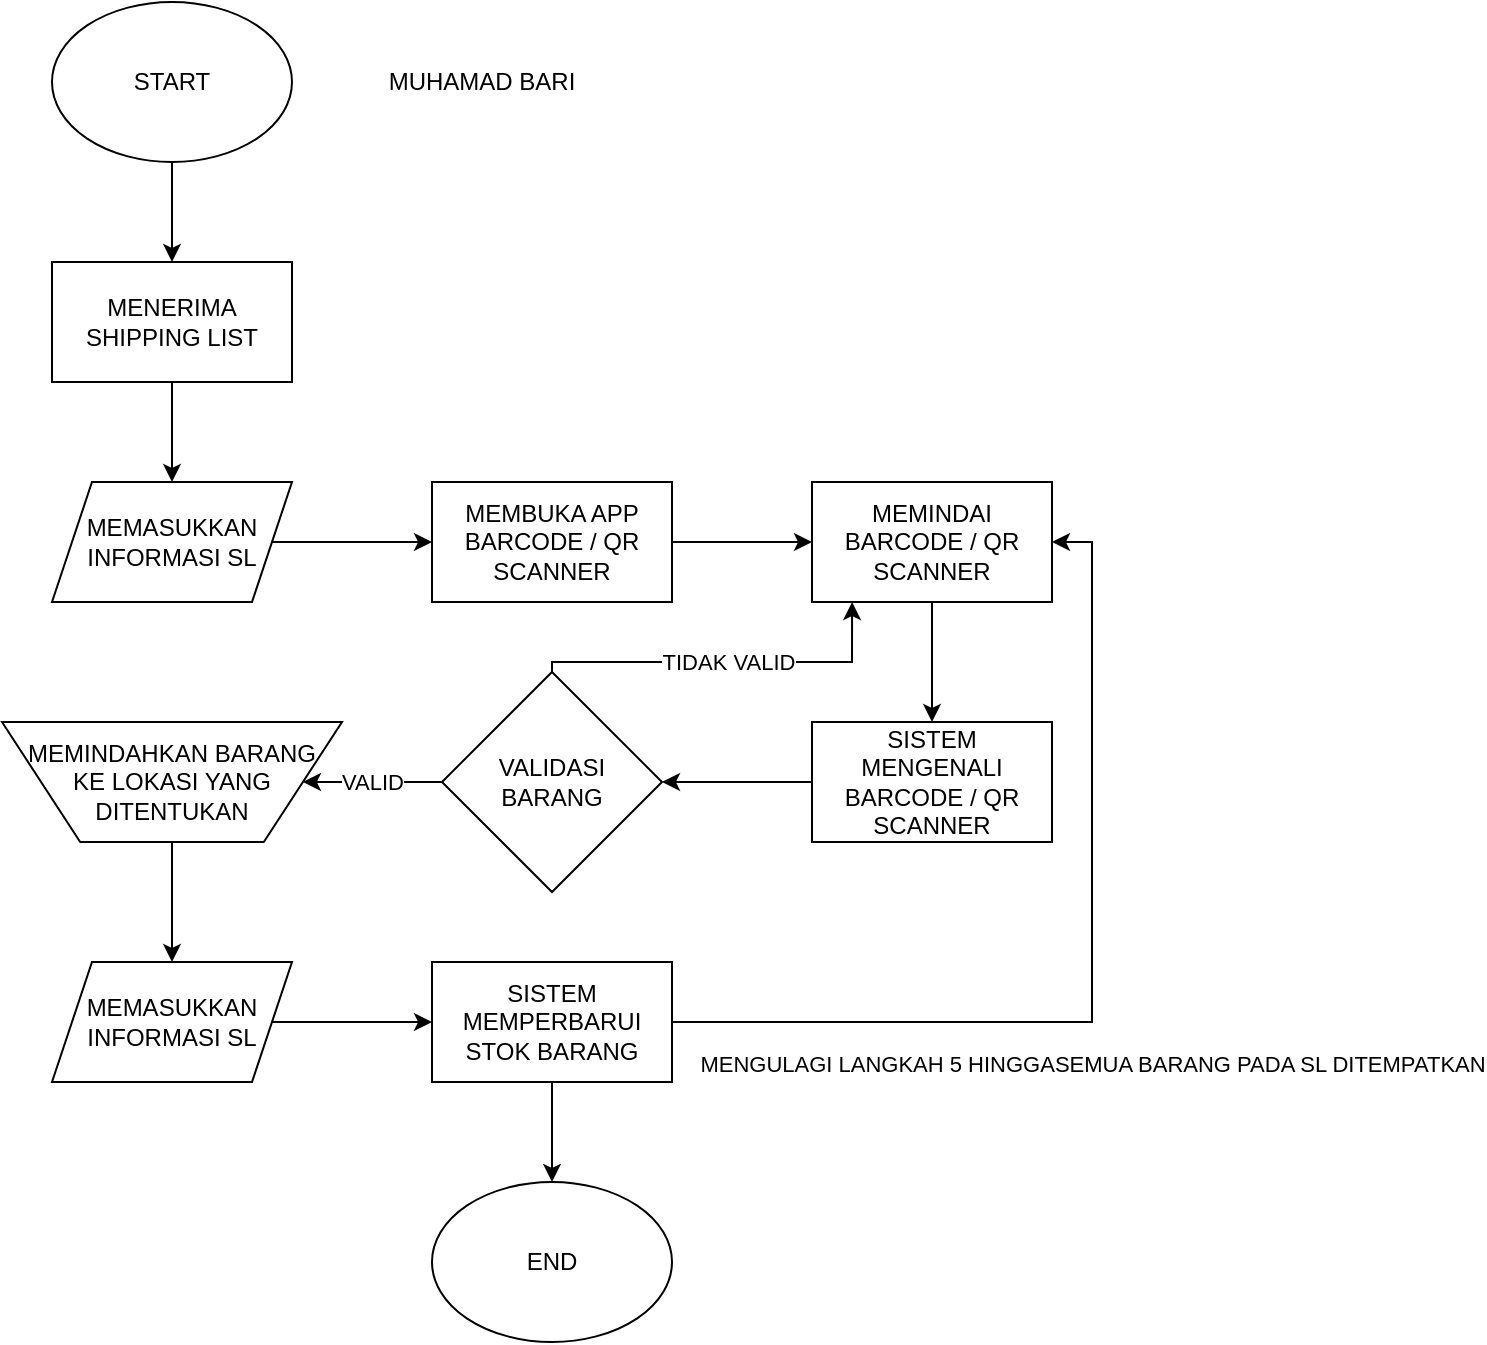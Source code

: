 <mxfile version="21.3.7" type="github">
  <diagram name="Page-1" id="yIKWBV0YVUBcVCNUhoCo">
    <mxGraphModel dx="1862" dy="547" grid="1" gridSize="10" guides="1" tooltips="1" connect="1" arrows="1" fold="1" page="1" pageScale="1" pageWidth="827" pageHeight="1169" math="0" shadow="0">
      <root>
        <mxCell id="0" />
        <mxCell id="1" parent="0" />
        <mxCell id="9yQ-GL8rSYCkJARySpJ--31" style="edgeStyle=orthogonalEdgeStyle;rounded=0;orthogonalLoop=1;jettySize=auto;html=1;entryX=0.5;entryY=0;entryDx=0;entryDy=0;" edge="1" parent="1" source="9yQ-GL8rSYCkJARySpJ--2" target="9yQ-GL8rSYCkJARySpJ--22">
          <mxGeometry relative="1" as="geometry" />
        </mxCell>
        <mxCell id="9yQ-GL8rSYCkJARySpJ--2" value="MENERIMA SHIPPING LIST" style="rounded=0;whiteSpace=wrap;html=1;" vertex="1" parent="1">
          <mxGeometry x="10" y="150" width="120" height="60" as="geometry" />
        </mxCell>
        <mxCell id="9yQ-GL8rSYCkJARySpJ--12" style="edgeStyle=orthogonalEdgeStyle;rounded=0;orthogonalLoop=1;jettySize=auto;html=1;entryX=0.5;entryY=0;entryDx=0;entryDy=0;" edge="1" parent="1" source="9yQ-GL8rSYCkJARySpJ--10" target="9yQ-GL8rSYCkJARySpJ--2">
          <mxGeometry relative="1" as="geometry" />
        </mxCell>
        <mxCell id="9yQ-GL8rSYCkJARySpJ--10" value="START" style="ellipse;whiteSpace=wrap;html=1;" vertex="1" parent="1">
          <mxGeometry x="10" y="20" width="120" height="80" as="geometry" />
        </mxCell>
        <mxCell id="9yQ-GL8rSYCkJARySpJ--32" style="edgeStyle=orthogonalEdgeStyle;rounded=0;orthogonalLoop=1;jettySize=auto;html=1;entryX=0;entryY=0.5;entryDx=0;entryDy=0;" edge="1" parent="1" source="9yQ-GL8rSYCkJARySpJ--22" target="9yQ-GL8rSYCkJARySpJ--23">
          <mxGeometry relative="1" as="geometry" />
        </mxCell>
        <mxCell id="9yQ-GL8rSYCkJARySpJ--22" value="&lt;div&gt;MEMASUKKAN&lt;/div&gt;&lt;div&gt;INFORMASI SL&lt;br&gt;&lt;/div&gt;" style="shape=parallelogram;perimeter=parallelogramPerimeter;whiteSpace=wrap;html=1;fixedSize=1;" vertex="1" parent="1">
          <mxGeometry x="10" y="260" width="120" height="60" as="geometry" />
        </mxCell>
        <mxCell id="9yQ-GL8rSYCkJARySpJ--33" style="edgeStyle=orthogonalEdgeStyle;rounded=0;orthogonalLoop=1;jettySize=auto;html=1;entryX=0;entryY=0.5;entryDx=0;entryDy=0;" edge="1" parent="1" source="9yQ-GL8rSYCkJARySpJ--23" target="9yQ-GL8rSYCkJARySpJ--24">
          <mxGeometry relative="1" as="geometry" />
        </mxCell>
        <mxCell id="9yQ-GL8rSYCkJARySpJ--23" value="&lt;div&gt;MEMBUKA APP&lt;/div&gt;&lt;div&gt;BARCODE / QR SCANNER&lt;br&gt;&lt;/div&gt;" style="rounded=0;whiteSpace=wrap;html=1;" vertex="1" parent="1">
          <mxGeometry x="200" y="260" width="120" height="60" as="geometry" />
        </mxCell>
        <mxCell id="9yQ-GL8rSYCkJARySpJ--35" style="edgeStyle=orthogonalEdgeStyle;rounded=0;orthogonalLoop=1;jettySize=auto;html=1;entryX=0.5;entryY=0;entryDx=0;entryDy=0;" edge="1" parent="1" source="9yQ-GL8rSYCkJARySpJ--24" target="9yQ-GL8rSYCkJARySpJ--25">
          <mxGeometry relative="1" as="geometry" />
        </mxCell>
        <mxCell id="9yQ-GL8rSYCkJARySpJ--24" value="&lt;div&gt;MEMINDAI&lt;/div&gt;&lt;div&gt;BARCODE / QR SCANNER&lt;br&gt;&lt;/div&gt;" style="rounded=0;whiteSpace=wrap;html=1;" vertex="1" parent="1">
          <mxGeometry x="390" y="260" width="120" height="60" as="geometry" />
        </mxCell>
        <mxCell id="9yQ-GL8rSYCkJARySpJ--36" style="edgeStyle=orthogonalEdgeStyle;rounded=0;orthogonalLoop=1;jettySize=auto;html=1;entryX=1;entryY=0.5;entryDx=0;entryDy=0;" edge="1" parent="1" source="9yQ-GL8rSYCkJARySpJ--25" target="9yQ-GL8rSYCkJARySpJ--26">
          <mxGeometry relative="1" as="geometry" />
        </mxCell>
        <mxCell id="9yQ-GL8rSYCkJARySpJ--25" value="&lt;div&gt;SISTEM MENGENALI&lt;br&gt;&lt;/div&gt;&lt;div&gt;BARCODE / QR SCANNER&lt;br&gt;&lt;/div&gt;" style="rounded=0;whiteSpace=wrap;html=1;" vertex="1" parent="1">
          <mxGeometry x="390" y="380" width="120" height="60" as="geometry" />
        </mxCell>
        <mxCell id="9yQ-GL8rSYCkJARySpJ--37" value="TIDAK VALID" style="edgeStyle=orthogonalEdgeStyle;rounded=0;orthogonalLoop=1;jettySize=auto;html=1;entryX=0.167;entryY=1;entryDx=0;entryDy=0;entryPerimeter=0;" edge="1" parent="1" source="9yQ-GL8rSYCkJARySpJ--26" target="9yQ-GL8rSYCkJARySpJ--24">
          <mxGeometry relative="1" as="geometry">
            <mxPoint x="390" y="330" as="targetPoint" />
            <Array as="points">
              <mxPoint x="260" y="350" />
              <mxPoint x="410" y="350" />
            </Array>
          </mxGeometry>
        </mxCell>
        <mxCell id="9yQ-GL8rSYCkJARySpJ--39" value="VALID" style="edgeStyle=orthogonalEdgeStyle;rounded=0;orthogonalLoop=1;jettySize=auto;html=1;entryX=1;entryY=0.5;entryDx=0;entryDy=0;" edge="1" parent="1" source="9yQ-GL8rSYCkJARySpJ--26" target="9yQ-GL8rSYCkJARySpJ--27">
          <mxGeometry relative="1" as="geometry" />
        </mxCell>
        <mxCell id="9yQ-GL8rSYCkJARySpJ--26" value="&lt;div&gt;VALIDASI&lt;/div&gt;&lt;div&gt;BARANG&lt;/div&gt;" style="rhombus;whiteSpace=wrap;html=1;" vertex="1" parent="1">
          <mxGeometry x="205" y="355" width="110" height="110" as="geometry" />
        </mxCell>
        <mxCell id="9yQ-GL8rSYCkJARySpJ--40" style="edgeStyle=orthogonalEdgeStyle;rounded=0;orthogonalLoop=1;jettySize=auto;html=1;entryX=0.5;entryY=0;entryDx=0;entryDy=0;" edge="1" parent="1" source="9yQ-GL8rSYCkJARySpJ--27" target="9yQ-GL8rSYCkJARySpJ--28">
          <mxGeometry relative="1" as="geometry" />
        </mxCell>
        <mxCell id="9yQ-GL8rSYCkJARySpJ--27" value="&lt;div&gt;MEMINDAHKAN BARANG &lt;br&gt;&lt;/div&gt;&lt;div&gt;KE LOKASI YANG DITENTUKAN&lt;/div&gt;" style="verticalLabelPosition=middle;verticalAlign=middle;html=1;shape=trapezoid;perimeter=trapezoidPerimeter;whiteSpace=wrap;size=0.23;arcSize=10;flipV=1;labelPosition=center;align=center;" vertex="1" parent="1">
          <mxGeometry x="-15" y="380" width="170" height="60" as="geometry" />
        </mxCell>
        <mxCell id="9yQ-GL8rSYCkJARySpJ--41" style="edgeStyle=orthogonalEdgeStyle;rounded=0;orthogonalLoop=1;jettySize=auto;html=1;entryX=0;entryY=0.5;entryDx=0;entryDy=0;" edge="1" parent="1" source="9yQ-GL8rSYCkJARySpJ--28" target="9yQ-GL8rSYCkJARySpJ--29">
          <mxGeometry relative="1" as="geometry" />
        </mxCell>
        <mxCell id="9yQ-GL8rSYCkJARySpJ--28" value="&lt;div&gt;MEMASUKKAN&lt;/div&gt;&lt;div&gt;INFORMASI SL&lt;br&gt;&lt;/div&gt;" style="shape=parallelogram;perimeter=parallelogramPerimeter;whiteSpace=wrap;html=1;fixedSize=1;" vertex="1" parent="1">
          <mxGeometry x="10" y="500" width="120" height="60" as="geometry" />
        </mxCell>
        <mxCell id="9yQ-GL8rSYCkJARySpJ--34" value="MENGULAGI LANGKAH 5 HINGGASEMUA BARANG PADA SL DITEMPATKAN" style="edgeStyle=orthogonalEdgeStyle;rounded=0;orthogonalLoop=1;jettySize=auto;html=1;entryX=1;entryY=0.5;entryDx=0;entryDy=0;" edge="1" parent="1" source="9yQ-GL8rSYCkJARySpJ--29" target="9yQ-GL8rSYCkJARySpJ--24">
          <mxGeometry x="-0.107" y="-20" relative="1" as="geometry">
            <mxPoint x="-20" y="21" as="offset" />
          </mxGeometry>
        </mxCell>
        <mxCell id="9yQ-GL8rSYCkJARySpJ--42" style="edgeStyle=orthogonalEdgeStyle;rounded=0;orthogonalLoop=1;jettySize=auto;html=1;entryX=0.5;entryY=0;entryDx=0;entryDy=0;" edge="1" parent="1" source="9yQ-GL8rSYCkJARySpJ--29" target="9yQ-GL8rSYCkJARySpJ--30">
          <mxGeometry relative="1" as="geometry" />
        </mxCell>
        <mxCell id="9yQ-GL8rSYCkJARySpJ--29" value="&lt;div&gt;SISTEM MEMPERBARUI STOK BARANG&lt;br&gt;&lt;/div&gt;" style="rounded=0;whiteSpace=wrap;html=1;" vertex="1" parent="1">
          <mxGeometry x="200" y="500" width="120" height="60" as="geometry" />
        </mxCell>
        <mxCell id="9yQ-GL8rSYCkJARySpJ--30" value="END" style="ellipse;whiteSpace=wrap;html=1;" vertex="1" parent="1">
          <mxGeometry x="200" y="610" width="120" height="80" as="geometry" />
        </mxCell>
        <mxCell id="9yQ-GL8rSYCkJARySpJ--43" value="MUHAMAD BARI" style="text;html=1;strokeColor=none;fillColor=none;align=center;verticalAlign=middle;whiteSpace=wrap;rounded=0;" vertex="1" parent="1">
          <mxGeometry x="170" y="42.5" width="110" height="35" as="geometry" />
        </mxCell>
      </root>
    </mxGraphModel>
  </diagram>
</mxfile>
